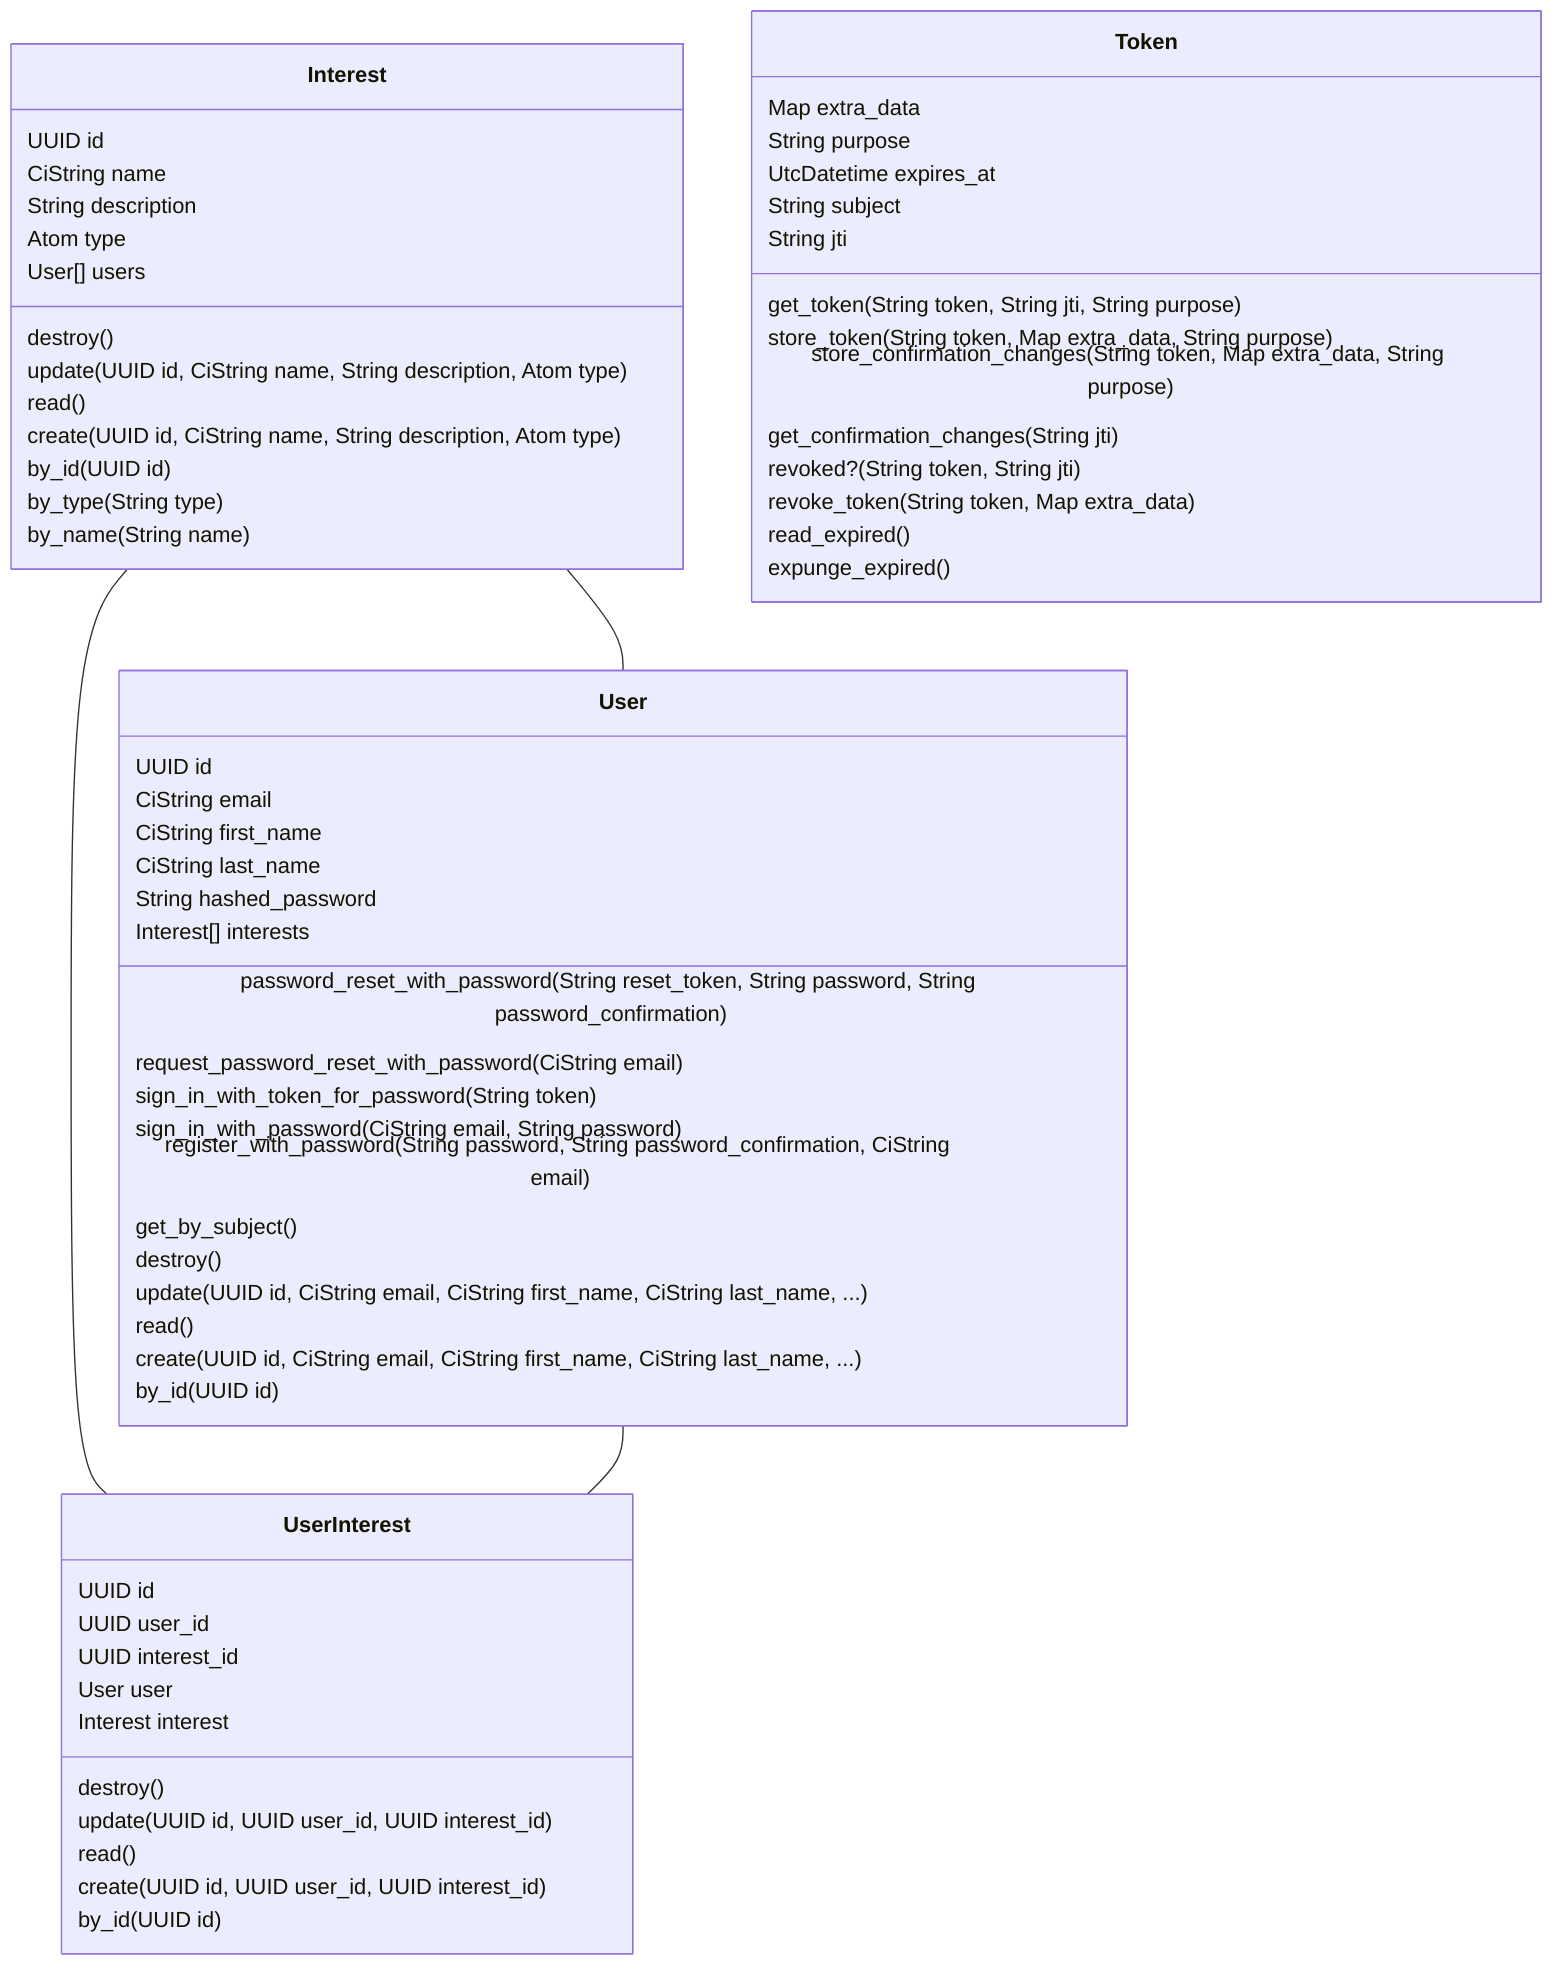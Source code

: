 classDiagram
    class Interest {
        UUID id
        CiString name
        String description
        Atom type
        User[] users
        destroy()
        update(UUID id, CiString name, String description, Atom type)
        read()
        create(UUID id, CiString name, String description, Atom type)
        by_id(UUID id)
        by_type(String type)
        by_name(String name)
    }
    class Token {
        Map extra_data
        String purpose
        UtcDatetime expires_at
        String subject
        String jti
        get_token(String token, String jti, String purpose)
        store_token(String token, Map extra_data, String purpose)
        store_confirmation_changes(String token, Map extra_data, String purpose)
        get_confirmation_changes(String jti)
        revoked?(String token, String jti)
        revoke_token(String token, Map extra_data)
        read_expired()
        expunge_expired()
    }
    class User {
        UUID id
        CiString email
        CiString first_name
        CiString last_name
        String hashed_password
        Interest[] interests
        password_reset_with_password(String reset_token, String password, String password_confirmation)
        request_password_reset_with_password(CiString email)
        sign_in_with_token_for_password(String token)
        sign_in_with_password(CiString email, String password)
        register_with_password(String password, String password_confirmation, CiString email)
        get_by_subject()
        destroy()
        update(UUID id, CiString email, CiString first_name, CiString last_name, ...)
        read()
        create(UUID id, CiString email, CiString first_name, CiString last_name, ...)
        by_id(UUID id)
    }
    class UserInterest {
        UUID id
        UUID user_id
        UUID interest_id
        User user
        Interest interest
        destroy()
        update(UUID id, UUID user_id, UUID interest_id)
        read()
        create(UUID id, UUID user_id, UUID interest_id)
        by_id(UUID id)
    }

    Interest -- User
    Interest -- UserInterest
    User -- UserInterest